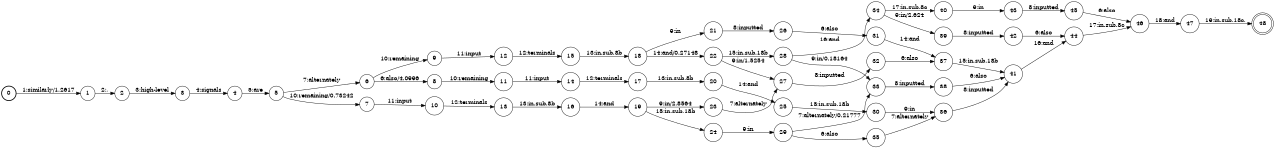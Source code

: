 digraph FST {
rankdir = LR;
size = "8.5,11";
label = "";
center = 1;
orientation = Portrait;
ranksep = "0.4";
nodesep = "0.25";
0 [label = "0", shape = circle, style = bold, fontsize = 14]
	0 -> 1 [label = "1:similarly/1.2617", fontsize = 14];
1 [label = "1", shape = circle, style = solid, fontsize = 14]
	1 -> 2 [label = "2:,", fontsize = 14];
2 [label = "2", shape = circle, style = solid, fontsize = 14]
	2 -> 3 [label = "3:high-level", fontsize = 14];
3 [label = "3", shape = circle, style = solid, fontsize = 14]
	3 -> 4 [label = "4:signals", fontsize = 14];
4 [label = "4", shape = circle, style = solid, fontsize = 14]
	4 -> 5 [label = "5:are", fontsize = 14];
5 [label = "5", shape = circle, style = solid, fontsize = 14]
	5 -> 6 [label = "7:alternately", fontsize = 14];
	5 -> 7 [label = "10:remaining/0.73242", fontsize = 14];
6 [label = "6", shape = circle, style = solid, fontsize = 14]
	6 -> 8 [label = "6:also/4.0996", fontsize = 14];
	6 -> 9 [label = "10:remaining", fontsize = 14];
7 [label = "7", shape = circle, style = solid, fontsize = 14]
	7 -> 10 [label = "11:input", fontsize = 14];
8 [label = "8", shape = circle, style = solid, fontsize = 14]
	8 -> 11 [label = "10:remaining", fontsize = 14];
9 [label = "9", shape = circle, style = solid, fontsize = 14]
	9 -> 12 [label = "11:input", fontsize = 14];
10 [label = "10", shape = circle, style = solid, fontsize = 14]
	10 -> 13 [label = "12:terminals", fontsize = 14];
11 [label = "11", shape = circle, style = solid, fontsize = 14]
	11 -> 14 [label = "11:input", fontsize = 14];
12 [label = "12", shape = circle, style = solid, fontsize = 14]
	12 -> 15 [label = "12:terminals", fontsize = 14];
13 [label = "13", shape = circle, style = solid, fontsize = 14]
	13 -> 16 [label = "13:in.sub.8b", fontsize = 14];
14 [label = "14", shape = circle, style = solid, fontsize = 14]
	14 -> 17 [label = "12:terminals", fontsize = 14];
15 [label = "15", shape = circle, style = solid, fontsize = 14]
	15 -> 18 [label = "13:in.sub.8b", fontsize = 14];
16 [label = "16", shape = circle, style = solid, fontsize = 14]
	16 -> 19 [label = "14:and", fontsize = 14];
17 [label = "17", shape = circle, style = solid, fontsize = 14]
	17 -> 20 [label = "13:in.sub.8b", fontsize = 14];
18 [label = "18", shape = circle, style = solid, fontsize = 14]
	18 -> 21 [label = "9:in", fontsize = 14];
	18 -> 22 [label = "14:and/0.27148", fontsize = 14];
19 [label = "19", shape = circle, style = solid, fontsize = 14]
	19 -> 23 [label = "9:in/2.8564", fontsize = 14];
	19 -> 24 [label = "15:in.sub.18b", fontsize = 14];
20 [label = "20", shape = circle, style = solid, fontsize = 14]
	20 -> 25 [label = "14:and", fontsize = 14];
21 [label = "21", shape = circle, style = solid, fontsize = 14]
	21 -> 26 [label = "8:inputted", fontsize = 14];
22 [label = "22", shape = circle, style = solid, fontsize = 14]
	22 -> 27 [label = "9:in/1.5254", fontsize = 14];
	22 -> 28 [label = "15:in.sub.18b", fontsize = 14];
23 [label = "23", shape = circle, style = solid, fontsize = 14]
	23 -> 27 [label = "7:alternately", fontsize = 14];
24 [label = "24", shape = circle, style = solid, fontsize = 14]
	24 -> 29 [label = "9:in", fontsize = 14];
25 [label = "25", shape = circle, style = solid, fontsize = 14]
	25 -> 30 [label = "15:in.sub.18b", fontsize = 14];
26 [label = "26", shape = circle, style = solid, fontsize = 14]
	26 -> 31 [label = "6:also", fontsize = 14];
27 [label = "27", shape = circle, style = solid, fontsize = 14]
	27 -> 32 [label = "8:inputted", fontsize = 14];
28 [label = "28", shape = circle, style = solid, fontsize = 14]
	28 -> 33 [label = "9:in/0.18164", fontsize = 14];
	28 -> 34 [label = "16:and", fontsize = 14];
29 [label = "29", shape = circle, style = solid, fontsize = 14]
	29 -> 35 [label = "6:also", fontsize = 14];
	29 -> 33 [label = "7:alternately/0.21777", fontsize = 14];
30 [label = "30", shape = circle, style = solid, fontsize = 14]
	30 -> 36 [label = "9:in", fontsize = 14];
31 [label = "31", shape = circle, style = solid, fontsize = 14]
	31 -> 37 [label = "14:and", fontsize = 14];
32 [label = "32", shape = circle, style = solid, fontsize = 14]
	32 -> 37 [label = "6:also", fontsize = 14];
33 [label = "33", shape = circle, style = solid, fontsize = 14]
	33 -> 38 [label = "8:inputted", fontsize = 14];
34 [label = "34", shape = circle, style = solid, fontsize = 14]
	34 -> 39 [label = "9:in/2.624", fontsize = 14];
	34 -> 40 [label = "17:in.sub.8c", fontsize = 14];
35 [label = "35", shape = circle, style = solid, fontsize = 14]
	35 -> 36 [label = "7:alternately", fontsize = 14];
36 [label = "36", shape = circle, style = solid, fontsize = 14]
	36 -> 41 [label = "8:inputted", fontsize = 14];
37 [label = "37", shape = circle, style = solid, fontsize = 14]
	37 -> 41 [label = "15:in.sub.18b", fontsize = 14];
38 [label = "38", shape = circle, style = solid, fontsize = 14]
	38 -> 41 [label = "6:also", fontsize = 14];
39 [label = "39", shape = circle, style = solid, fontsize = 14]
	39 -> 42 [label = "8:inputted", fontsize = 14];
40 [label = "40", shape = circle, style = solid, fontsize = 14]
	40 -> 43 [label = "9:in", fontsize = 14];
41 [label = "41", shape = circle, style = solid, fontsize = 14]
	41 -> 44 [label = "16:and", fontsize = 14];
42 [label = "42", shape = circle, style = solid, fontsize = 14]
	42 -> 44 [label = "6:also", fontsize = 14];
43 [label = "43", shape = circle, style = solid, fontsize = 14]
	43 -> 45 [label = "8:inputted", fontsize = 14];
44 [label = "44", shape = circle, style = solid, fontsize = 14]
	44 -> 46 [label = "17:in.sub.8c", fontsize = 14];
45 [label = "45", shape = circle, style = solid, fontsize = 14]
	45 -> 46 [label = "6:also", fontsize = 14];
46 [label = "46", shape = circle, style = solid, fontsize = 14]
	46 -> 47 [label = "18:and", fontsize = 14];
47 [label = "47", shape = circle, style = solid, fontsize = 14]
	47 -> 48 [label = "19:in.sub.18c.", fontsize = 14];
48 [label = "48", shape = doublecircle, style = solid, fontsize = 14]
}
